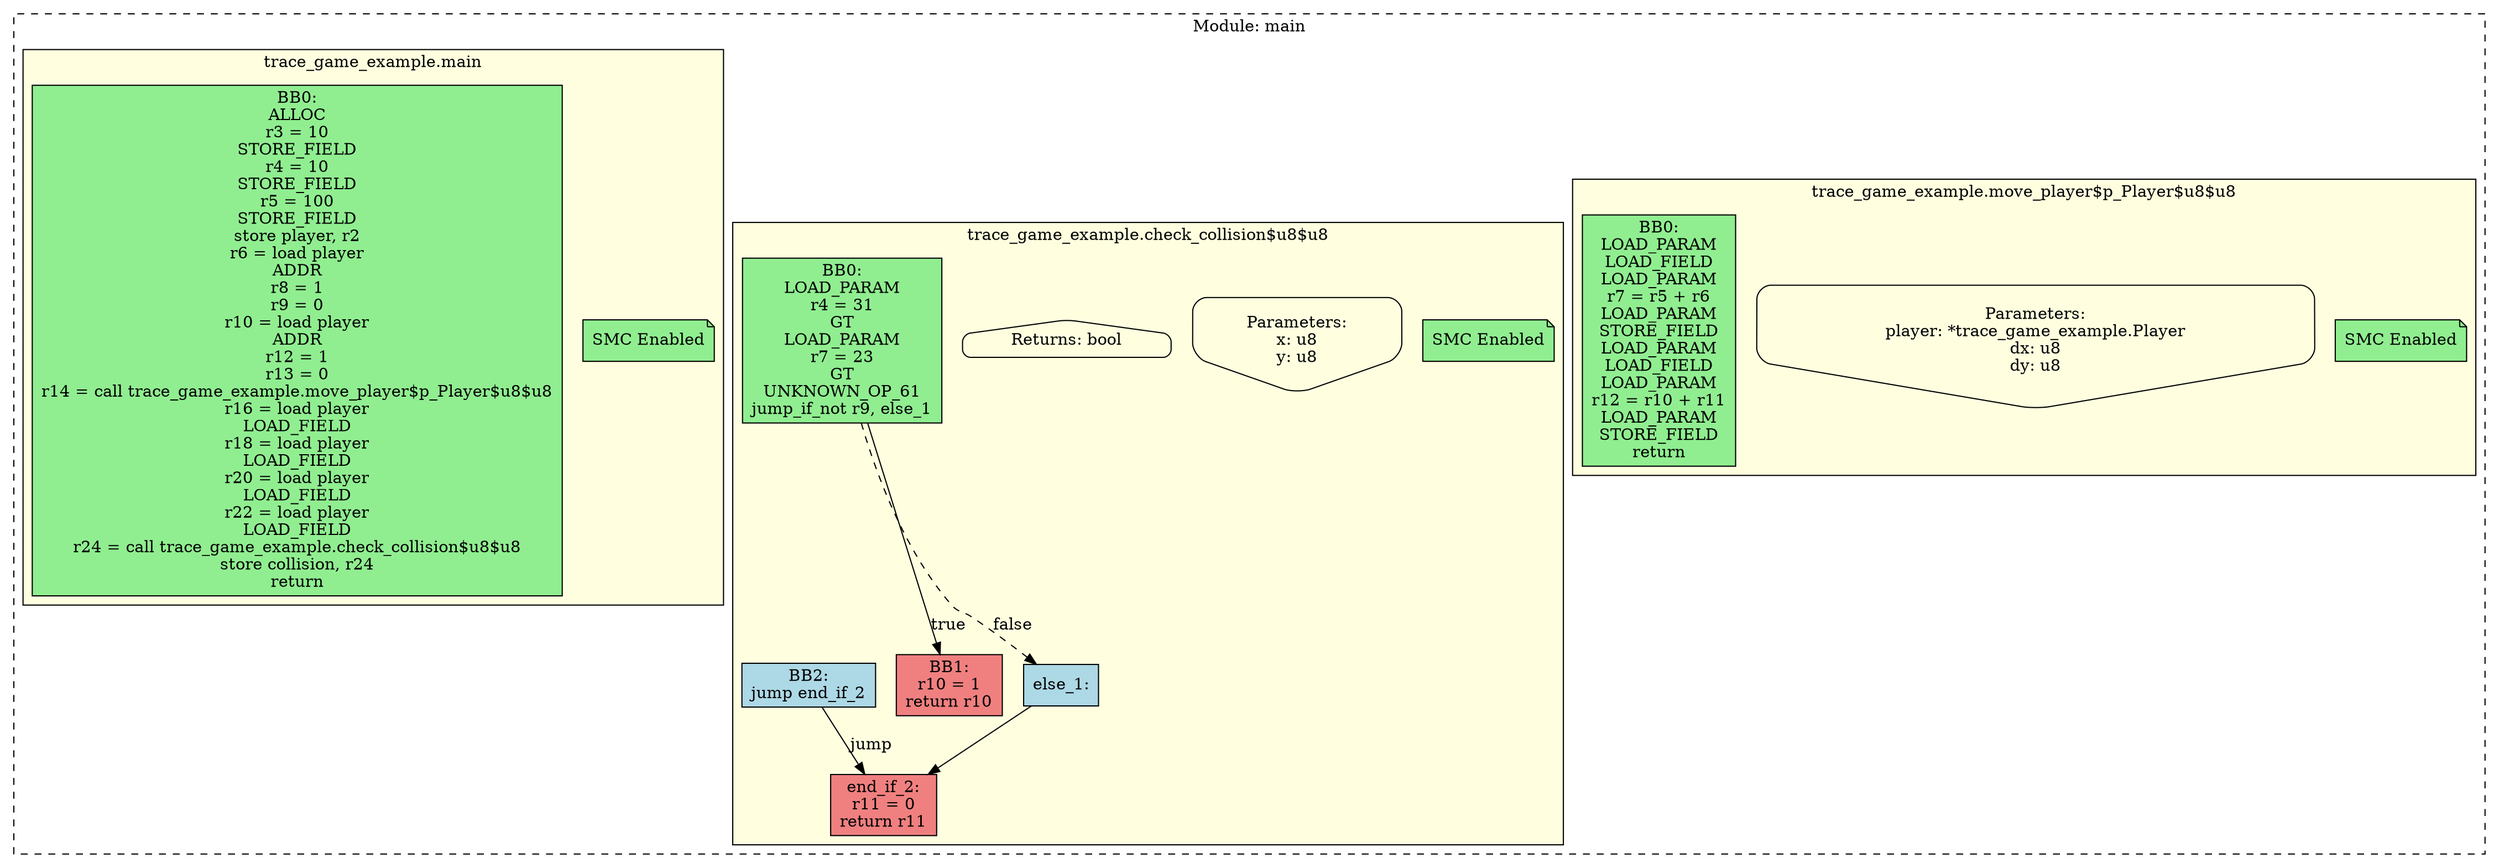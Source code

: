 digraph MinZ_MIR {
  rankdir=TB;
  node [shape=box, style=rounded];

  // Module: main
  subgraph cluster_module {
    label="Module: main";
    style=dashed;

    // Function: trace_game_example.move_player$p_Player$u8$u8
    subgraph cluster_func_0 {
      label="trace_game_example.move_player$p_Player$u8$u8";
      style=filled;
      fillcolor=lightyellow;
      "func_0_meta" [label="SMC Enabled", shape=note, style=filled, fillcolor=lightgreen];
      "func_0_params" [label="Parameters:\nplayer: *trace_game_example.Player\ndx: u8\ndy: u8", shape=invhouse];
      "func_0_bb0" [label="BB0:\nLOAD_PARAM\nLOAD_FIELD\nLOAD_PARAM\nr7 = r5 + r6\nLOAD_PARAM\nSTORE_FIELD\nLOAD_PARAM\nLOAD_FIELD\nLOAD_PARAM\nr12 = r10 + r11\nLOAD_PARAM\nSTORE_FIELD\nreturn\n", style=filled, fillcolor=lightgreen];
    }

    // Function: trace_game_example.check_collision$u8$u8
    subgraph cluster_func_1 {
      label="trace_game_example.check_collision$u8$u8";
      style=filled;
      fillcolor=lightyellow;
      "func_1_meta" [label="SMC Enabled", shape=note, style=filled, fillcolor=lightgreen];
      "func_1_params" [label="Parameters:\nx: u8\ny: u8", shape=invhouse];
      "func_1_return" [label="Returns: bool", shape=house];
      "func_1_bb0" [label="BB0:\nLOAD_PARAM\nr4 = 31\nGT\nLOAD_PARAM\nr7 = 23\nGT\nUNKNOWN_OP_61\njump_if_not r9, else_1\n", style=filled, fillcolor=lightgreen];
      "func_1_bb1" [label="BB1:\nr10 = 1\nreturn r10\n", style=filled, fillcolor=lightcoral];
      "func_1_bb2" [label="BB2:\njump end_if_2\n", style=filled, fillcolor=lightblue];
      "func_1_bb3" [label="else_1:\n", style=filled, fillcolor=lightblue];
      "func_1_bb4" [label="end_if_2:\nr11 = 0\nreturn r11\n", style=filled, fillcolor=lightcoral];
      "func_1_bb0" -> "func_1_bb3" [label="false", style=dashed];
      "func_1_bb0" -> "func_1_bb1" [label="true"];
      "func_1_bb2" -> "func_1_bb4" [label="jump"];
      "func_1_bb3" -> "func_1_bb4";
    }

    // Function: trace_game_example.main
    subgraph cluster_func_2 {
      label="trace_game_example.main";
      style=filled;
      fillcolor=lightyellow;
      "func_2_meta" [label="SMC Enabled", shape=note, style=filled, fillcolor=lightgreen];
      "func_2_bb0" [label="BB0:\nALLOC\nr3 = 10\nSTORE_FIELD\nr4 = 10\nSTORE_FIELD\nr5 = 100\nSTORE_FIELD\nstore player, r2\nr6 = load player\nADDR\nr8 = 1\nr9 = 0\nr10 = load player\nADDR\nr12 = 1\nr13 = 0\nr14 = call trace_game_example.move_player$p_Player$u8$u8\nr16 = load player\nLOAD_FIELD\nr18 = load player\nLOAD_FIELD\nr20 = load player\nLOAD_FIELD\nr22 = load player\nLOAD_FIELD\nr24 = call trace_game_example.check_collision$u8$u8\nstore collision, r24\nreturn\n", style=filled, fillcolor=lightgreen];
    }

  }
}
